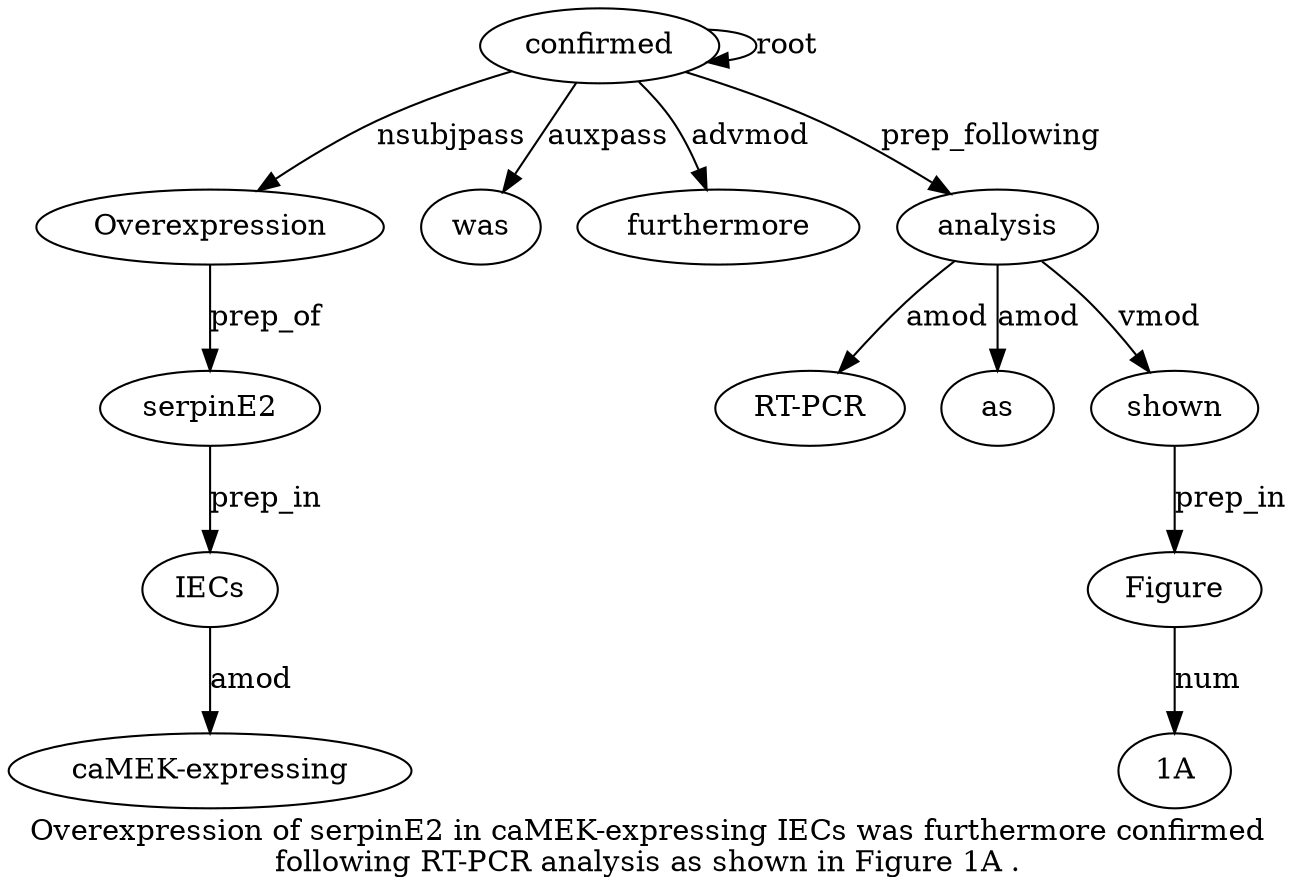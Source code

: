 digraph "Overexpression of serpinE2 in caMEK-expressing IECs was furthermore confirmed following RT-PCR analysis as shown in Figure 1A ." {
label="Overexpression of serpinE2 in caMEK-expressing IECs was furthermore confirmed
following RT-PCR analysis as shown in Figure 1A .";
confirmed9 [style=filled, fillcolor=white, label=confirmed];
Overexpression1 [style=filled, fillcolor=white, label=Overexpression];
confirmed9 -> Overexpression1  [label=nsubjpass];
serpinE23 [style=filled, fillcolor=white, label=serpinE2];
Overexpression1 -> serpinE23  [label=prep_of];
IECs6 [style=filled, fillcolor=white, label=IECs];
"caMEK-expressing5" [style=filled, fillcolor=white, label="caMEK-expressing"];
IECs6 -> "caMEK-expressing5"  [label=amod];
serpinE23 -> IECs6  [label=prep_in];
was7 [style=filled, fillcolor=white, label=was];
confirmed9 -> was7  [label=auxpass];
furthermore8 [style=filled, fillcolor=white, label=furthermore];
confirmed9 -> furthermore8  [label=advmod];
confirmed9 -> confirmed9  [label=root];
analysis12 [style=filled, fillcolor=white, label=analysis];
"RT-PCR11" [style=filled, fillcolor=white, label="RT-PCR"];
analysis12 -> "RT-PCR11"  [label=amod];
confirmed9 -> analysis12  [label=prep_following];
as13 [style=filled, fillcolor=white, label=as];
analysis12 -> as13  [label=amod];
shown14 [style=filled, fillcolor=white, label=shown];
analysis12 -> shown14  [label=vmod];
Figure16 [style=filled, fillcolor=white, label=Figure];
shown14 -> Figure16  [label=prep_in];
"1A17" [style=filled, fillcolor=white, label="1A"];
Figure16 -> "1A17"  [label=num];
}
